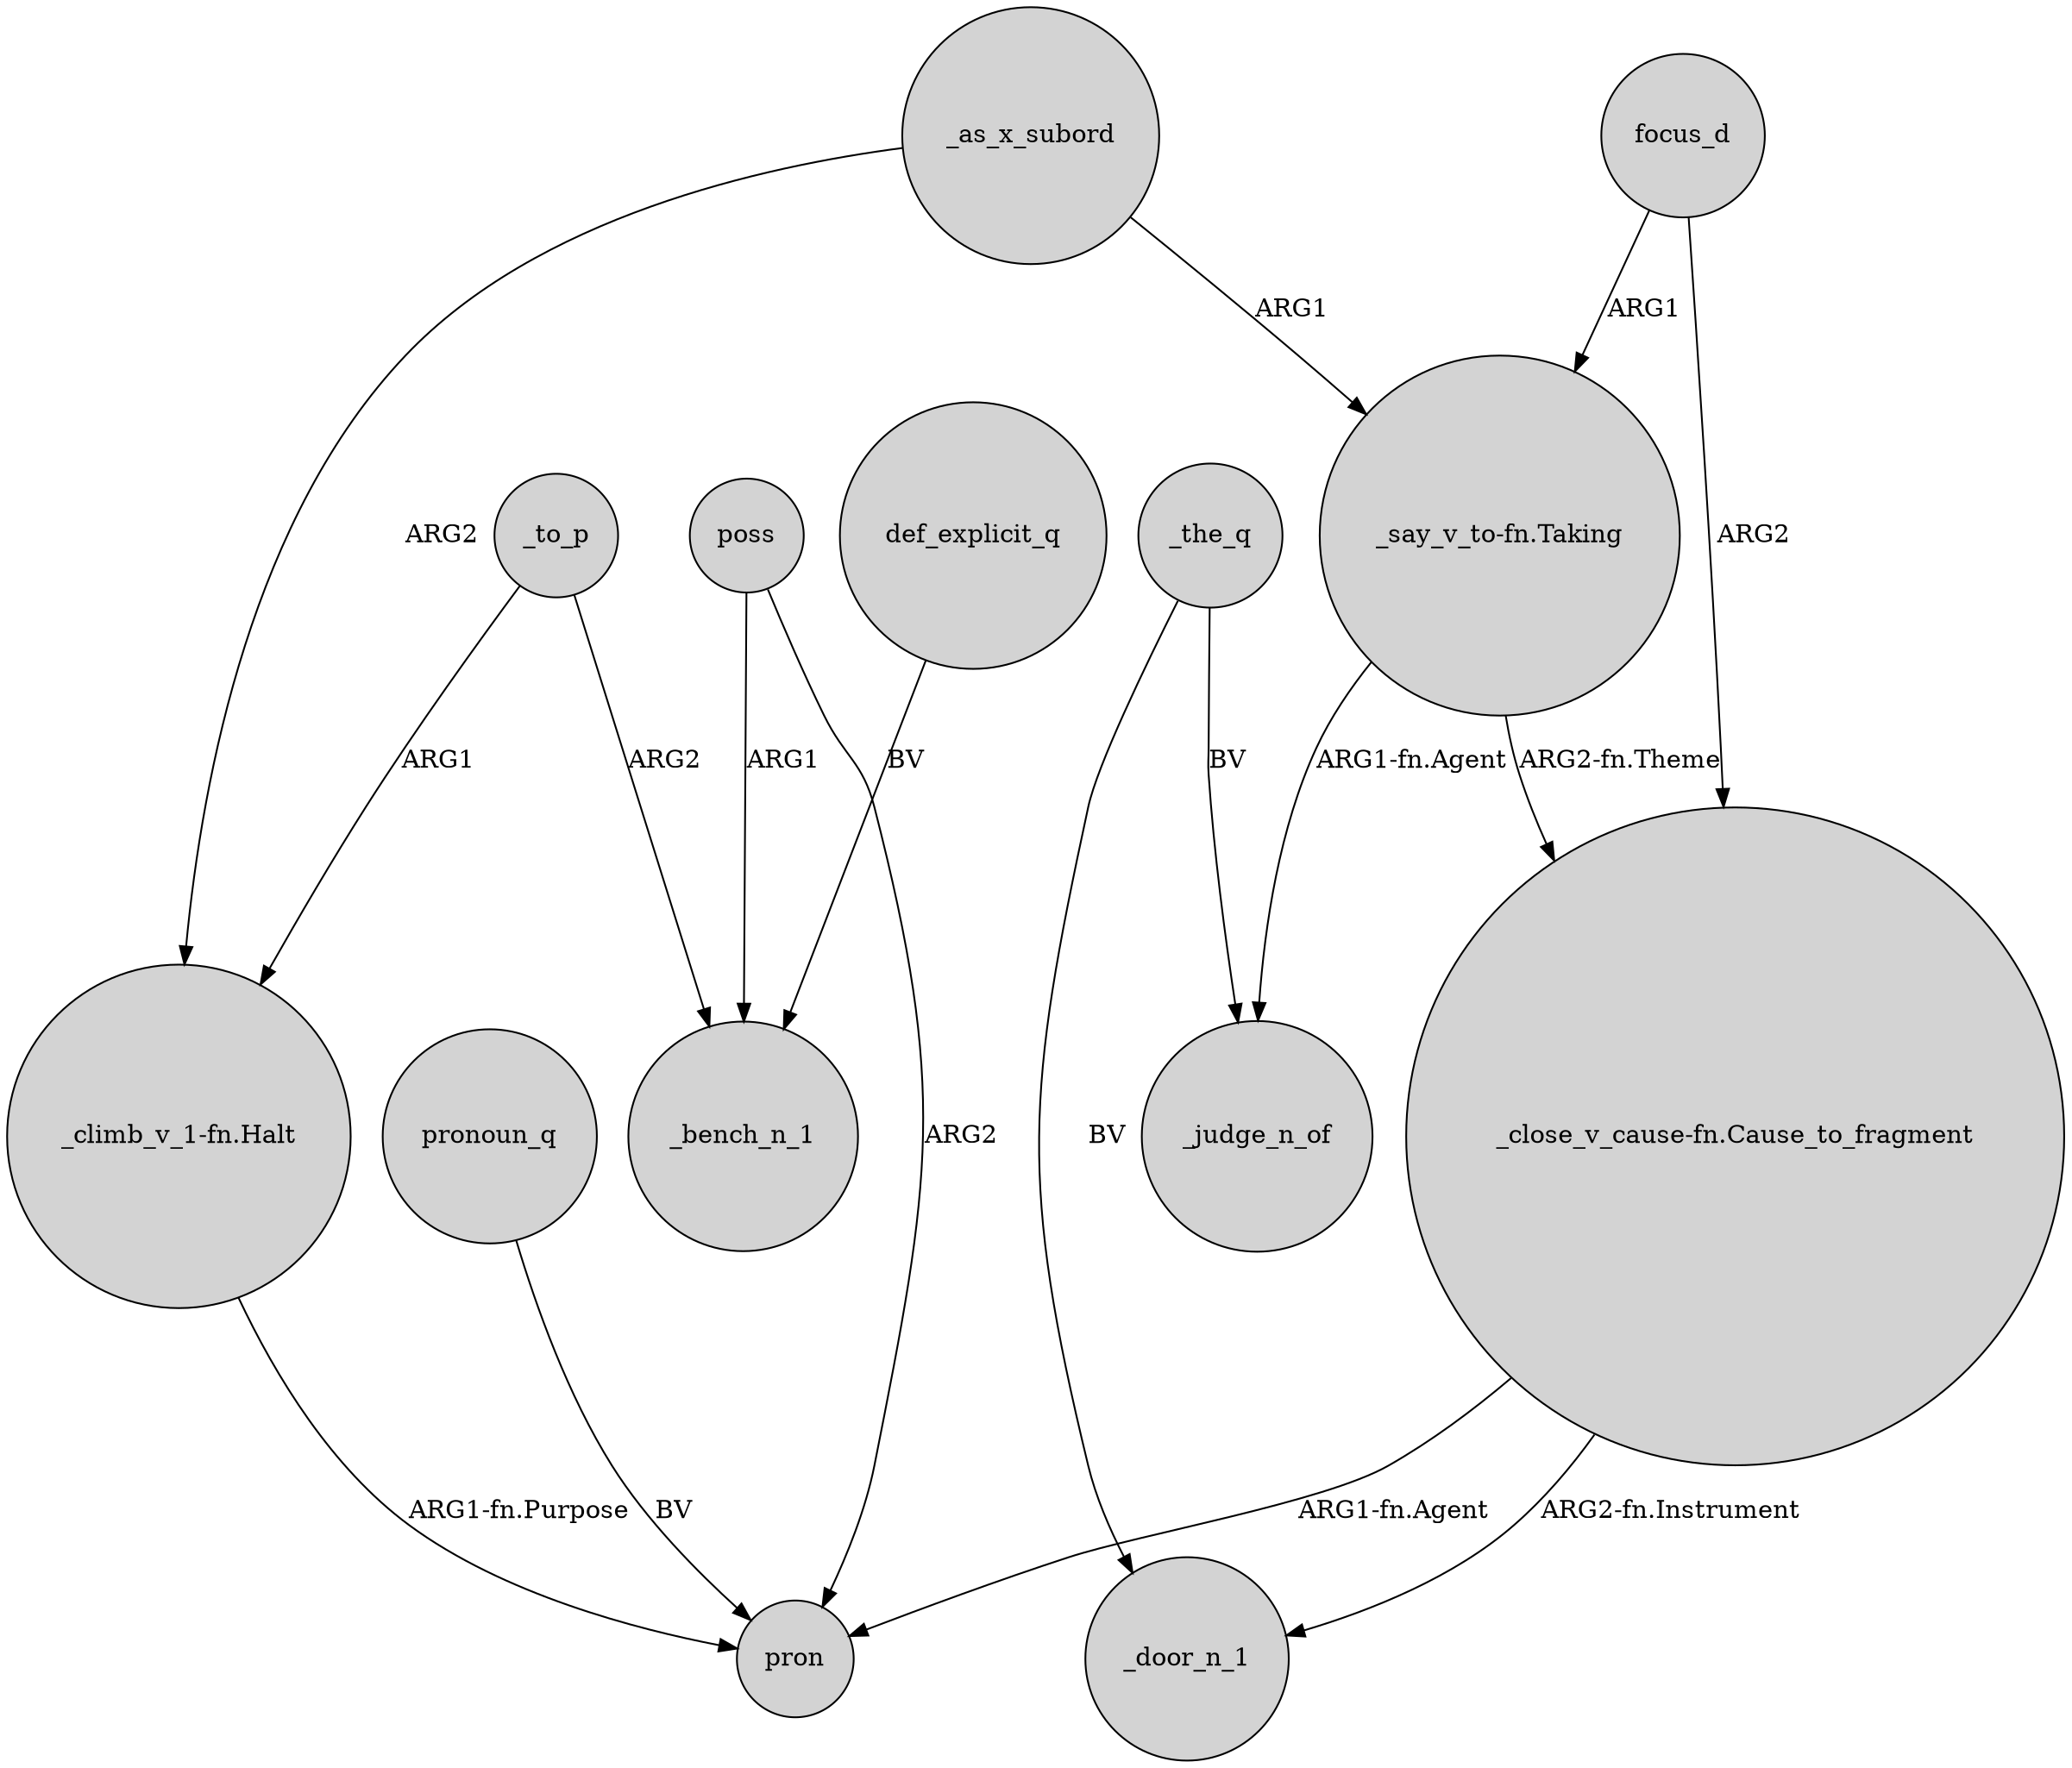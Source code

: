digraph {
	node [shape=circle style=filled]
	_as_x_subord -> "_say_v_to-fn.Taking" [label=ARG1]
	"_say_v_to-fn.Taking" -> "_close_v_cause-fn.Cause_to_fragment" [label="ARG2-fn.Theme"]
	"_close_v_cause-fn.Cause_to_fragment" -> pron [label="ARG1-fn.Agent"]
	_to_p -> "_climb_v_1-fn.Halt" [label=ARG1]
	_the_q -> _judge_n_of [label=BV]
	def_explicit_q -> _bench_n_1 [label=BV]
	focus_d -> "_say_v_to-fn.Taking" [label=ARG1]
	_to_p -> _bench_n_1 [label=ARG2]
	focus_d -> "_close_v_cause-fn.Cause_to_fragment" [label=ARG2]
	poss -> _bench_n_1 [label=ARG1]
	_the_q -> _door_n_1 [label=BV]
	pronoun_q -> pron [label=BV]
	_as_x_subord -> "_climb_v_1-fn.Halt" [label=ARG2]
	"_say_v_to-fn.Taking" -> _judge_n_of [label="ARG1-fn.Agent"]
	poss -> pron [label=ARG2]
	"_climb_v_1-fn.Halt" -> pron [label="ARG1-fn.Purpose"]
	"_close_v_cause-fn.Cause_to_fragment" -> _door_n_1 [label="ARG2-fn.Instrument"]
}
